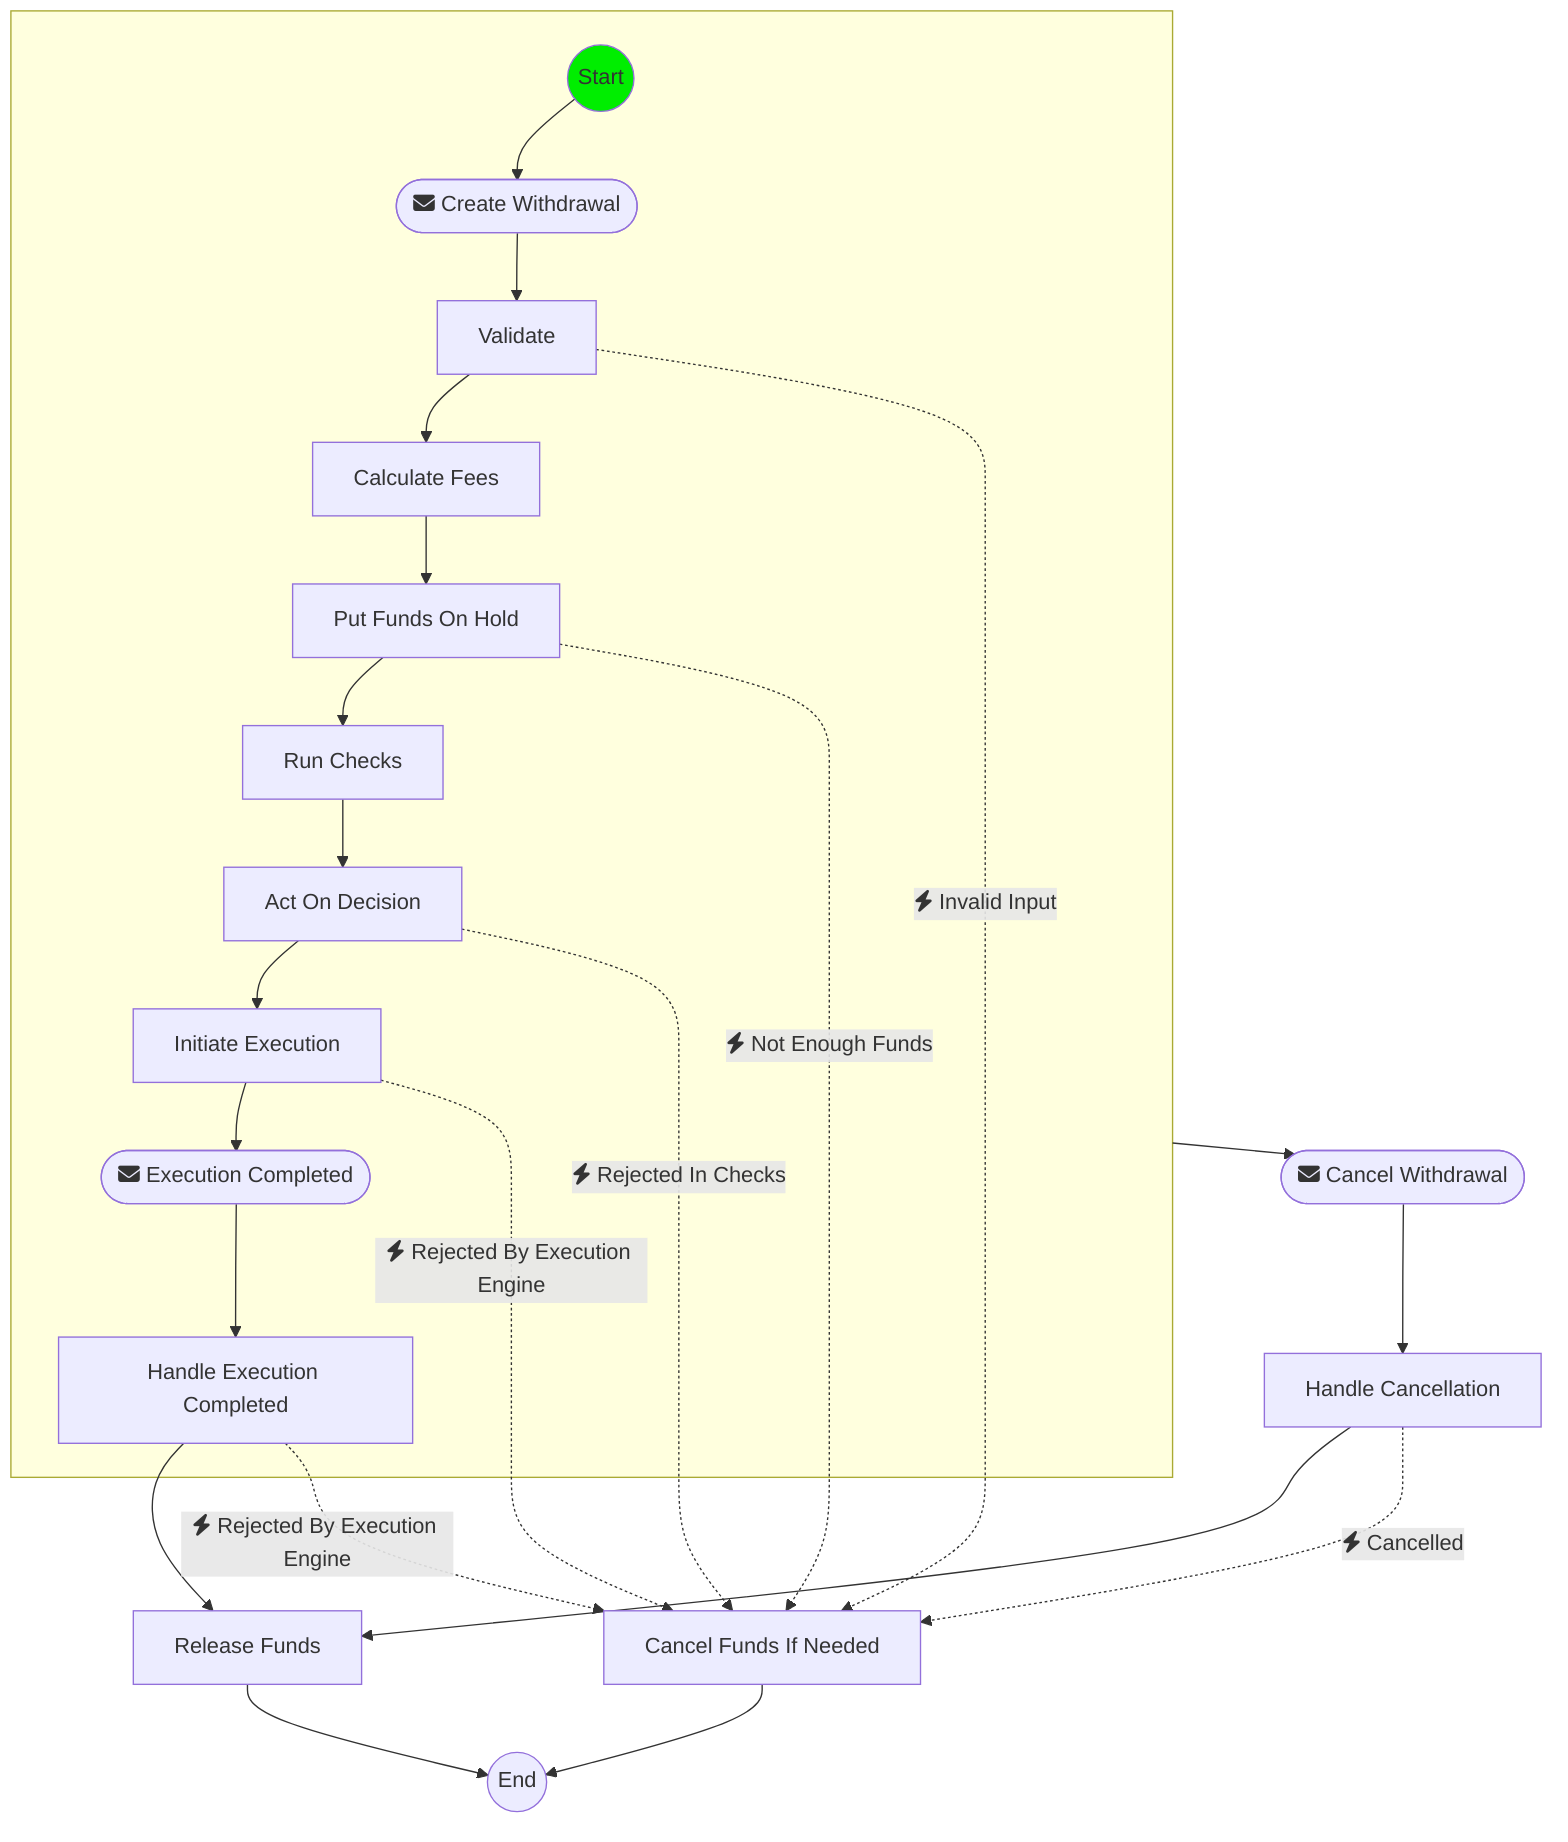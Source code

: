 flowchart TD
node0:::executed@{ shape: circle, label: "Start"}
subgraph node1 [" "]
node2@{ shape: stadium, label: "fa:fa-envelope Create Withdrawal"}
node0 --> node2
node3["Validate"]
node2 --> node3
node4["Calculate Fees"]
node3 --> node4
node5["Put Funds On Hold"]
node4 --> node5
node6["Run Checks"]
node5 --> node6
node7["Act On Decision"]
node6 --> node7
node8["Initiate Execution"]
node7 --> node8
node9@{ shape: stadium, label: "fa:fa-envelope Execution Completed"}
node8 --> node9
node10["Handle Execution Completed"]
node9 --> node10
end
node13@{ shape: stadium, label: "fa:fa-envelope Cancel Withdrawal"}
node1 --> node13
node14["Handle Cancellation"]
node13 --> node14
node15["Release Funds"]
node14 --> node15
node10 --> node15
node16["Cancel Funds If Needed"]
node3 -.->|"fa:fa-bolt Invalid Input"| node16
node5 -.->|"fa:fa-bolt Not Enough Funds"| node16
node7 -.->|"fa:fa-bolt Rejected In Checks"| node16
node8 -.->|"fa:fa-bolt Rejected By Execution Engine"| node16
node10 -.->|"fa:fa-bolt Rejected By Execution Engine"| node16
node14 -.->|"fa:fa-bolt Cancelled"| node16
node17@{ shape: circle, label: "End"}
node15 --> node17
node16 --> node17
classDef executed fill:#0e0